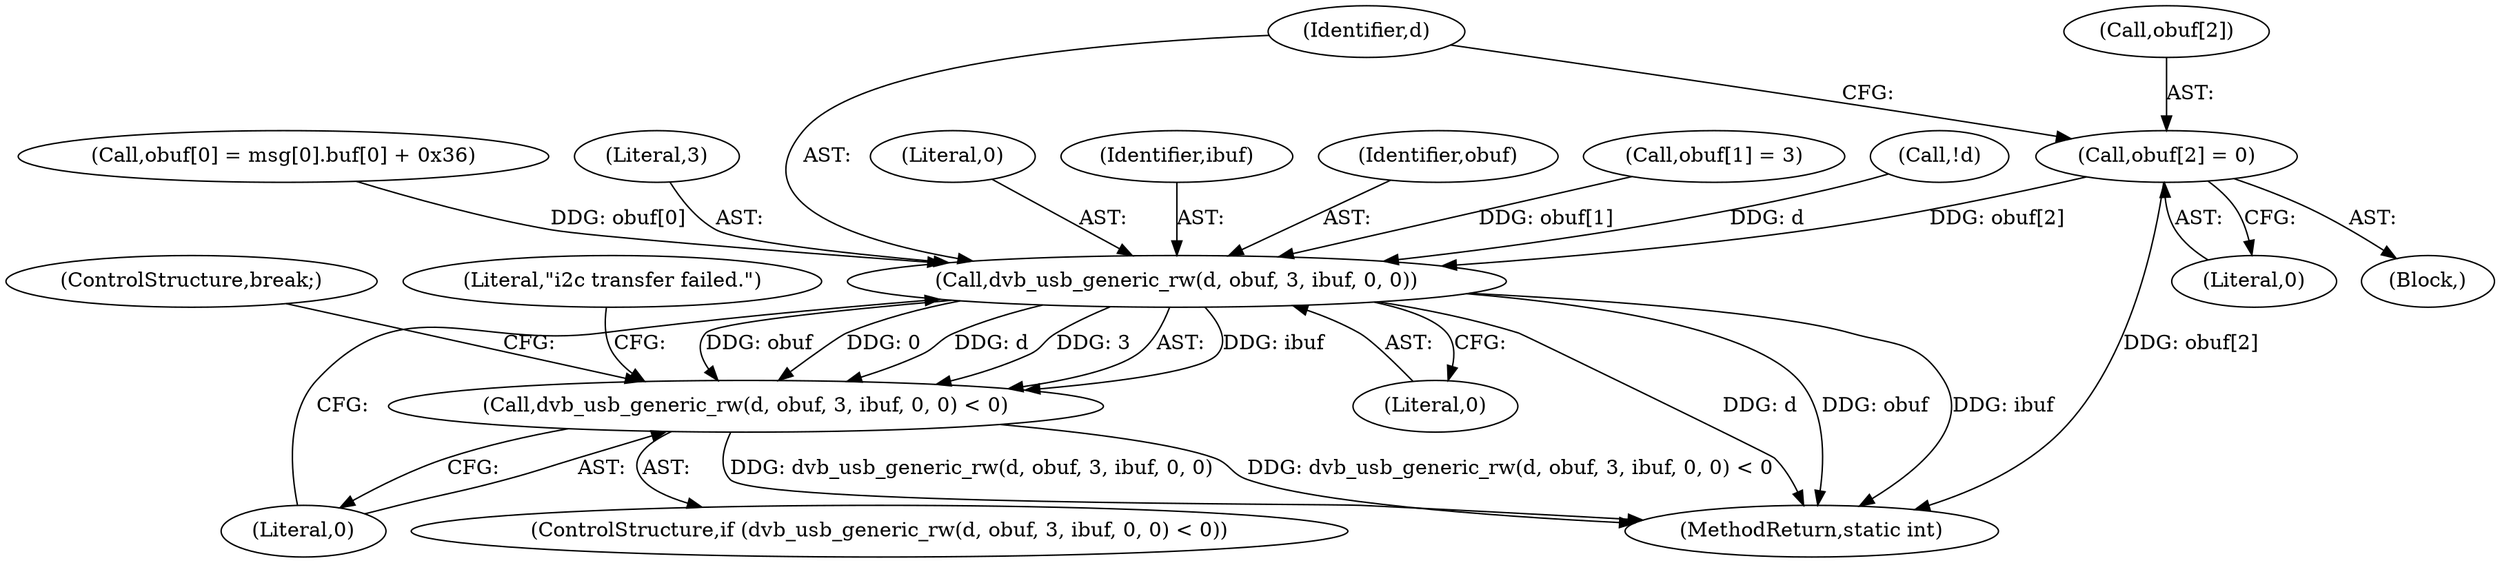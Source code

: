 digraph "1_linux_606142af57dad981b78707234cfbd15f9f7b7125_1@array" {
"1000161" [label="(Call,obuf[2] = 0)"];
"1000168" [label="(Call,dvb_usb_generic_rw(d, obuf, 3, ibuf, 0, 0))"];
"1000167" [label="(Call,dvb_usb_generic_rw(d, obuf, 3, ibuf, 0, 0) < 0)"];
"1000173" [label="(Literal,0)"];
"1000178" [label="(ControlStructure,break;)"];
"1000177" [label="(Literal,\"i2c transfer failed.\")"];
"1000172" [label="(Identifier,ibuf)"];
"1000141" [label="(Block,)"];
"1000162" [label="(Call,obuf[2])"];
"1000174" [label="(Literal,0)"];
"1000170" [label="(Identifier,obuf)"];
"1000377" [label="(MethodReturn,static int)"];
"1000175" [label="(Literal,0)"];
"1000161" [label="(Call,obuf[2] = 0)"];
"1000168" [label="(Call,dvb_usb_generic_rw(d, obuf, 3, ibuf, 0, 0))"];
"1000166" [label="(ControlStructure,if (dvb_usb_generic_rw(d, obuf, 3, ibuf, 0, 0) < 0))"];
"1000167" [label="(Call,dvb_usb_generic_rw(d, obuf, 3, ibuf, 0, 0) < 0)"];
"1000156" [label="(Call,obuf[1] = 3)"];
"1000165" [label="(Literal,0)"];
"1000143" [label="(Call,obuf[0] = msg[0].buf[0] + 0x36)"];
"1000171" [label="(Literal,3)"];
"1000169" [label="(Identifier,d)"];
"1000115" [label="(Call,!d)"];
"1000161" -> "1000141"  [label="AST: "];
"1000161" -> "1000165"  [label="CFG: "];
"1000162" -> "1000161"  [label="AST: "];
"1000165" -> "1000161"  [label="AST: "];
"1000169" -> "1000161"  [label="CFG: "];
"1000161" -> "1000377"  [label="DDG: obuf[2]"];
"1000161" -> "1000168"  [label="DDG: obuf[2]"];
"1000168" -> "1000167"  [label="AST: "];
"1000168" -> "1000174"  [label="CFG: "];
"1000169" -> "1000168"  [label="AST: "];
"1000170" -> "1000168"  [label="AST: "];
"1000171" -> "1000168"  [label="AST: "];
"1000172" -> "1000168"  [label="AST: "];
"1000173" -> "1000168"  [label="AST: "];
"1000174" -> "1000168"  [label="AST: "];
"1000175" -> "1000168"  [label="CFG: "];
"1000168" -> "1000377"  [label="DDG: ibuf"];
"1000168" -> "1000377"  [label="DDG: d"];
"1000168" -> "1000377"  [label="DDG: obuf"];
"1000168" -> "1000167"  [label="DDG: ibuf"];
"1000168" -> "1000167"  [label="DDG: obuf"];
"1000168" -> "1000167"  [label="DDG: 0"];
"1000168" -> "1000167"  [label="DDG: d"];
"1000168" -> "1000167"  [label="DDG: 3"];
"1000115" -> "1000168"  [label="DDG: d"];
"1000156" -> "1000168"  [label="DDG: obuf[1]"];
"1000143" -> "1000168"  [label="DDG: obuf[0]"];
"1000167" -> "1000166"  [label="AST: "];
"1000167" -> "1000175"  [label="CFG: "];
"1000175" -> "1000167"  [label="AST: "];
"1000177" -> "1000167"  [label="CFG: "];
"1000178" -> "1000167"  [label="CFG: "];
"1000167" -> "1000377"  [label="DDG: dvb_usb_generic_rw(d, obuf, 3, ibuf, 0, 0)"];
"1000167" -> "1000377"  [label="DDG: dvb_usb_generic_rw(d, obuf, 3, ibuf, 0, 0) < 0"];
}
